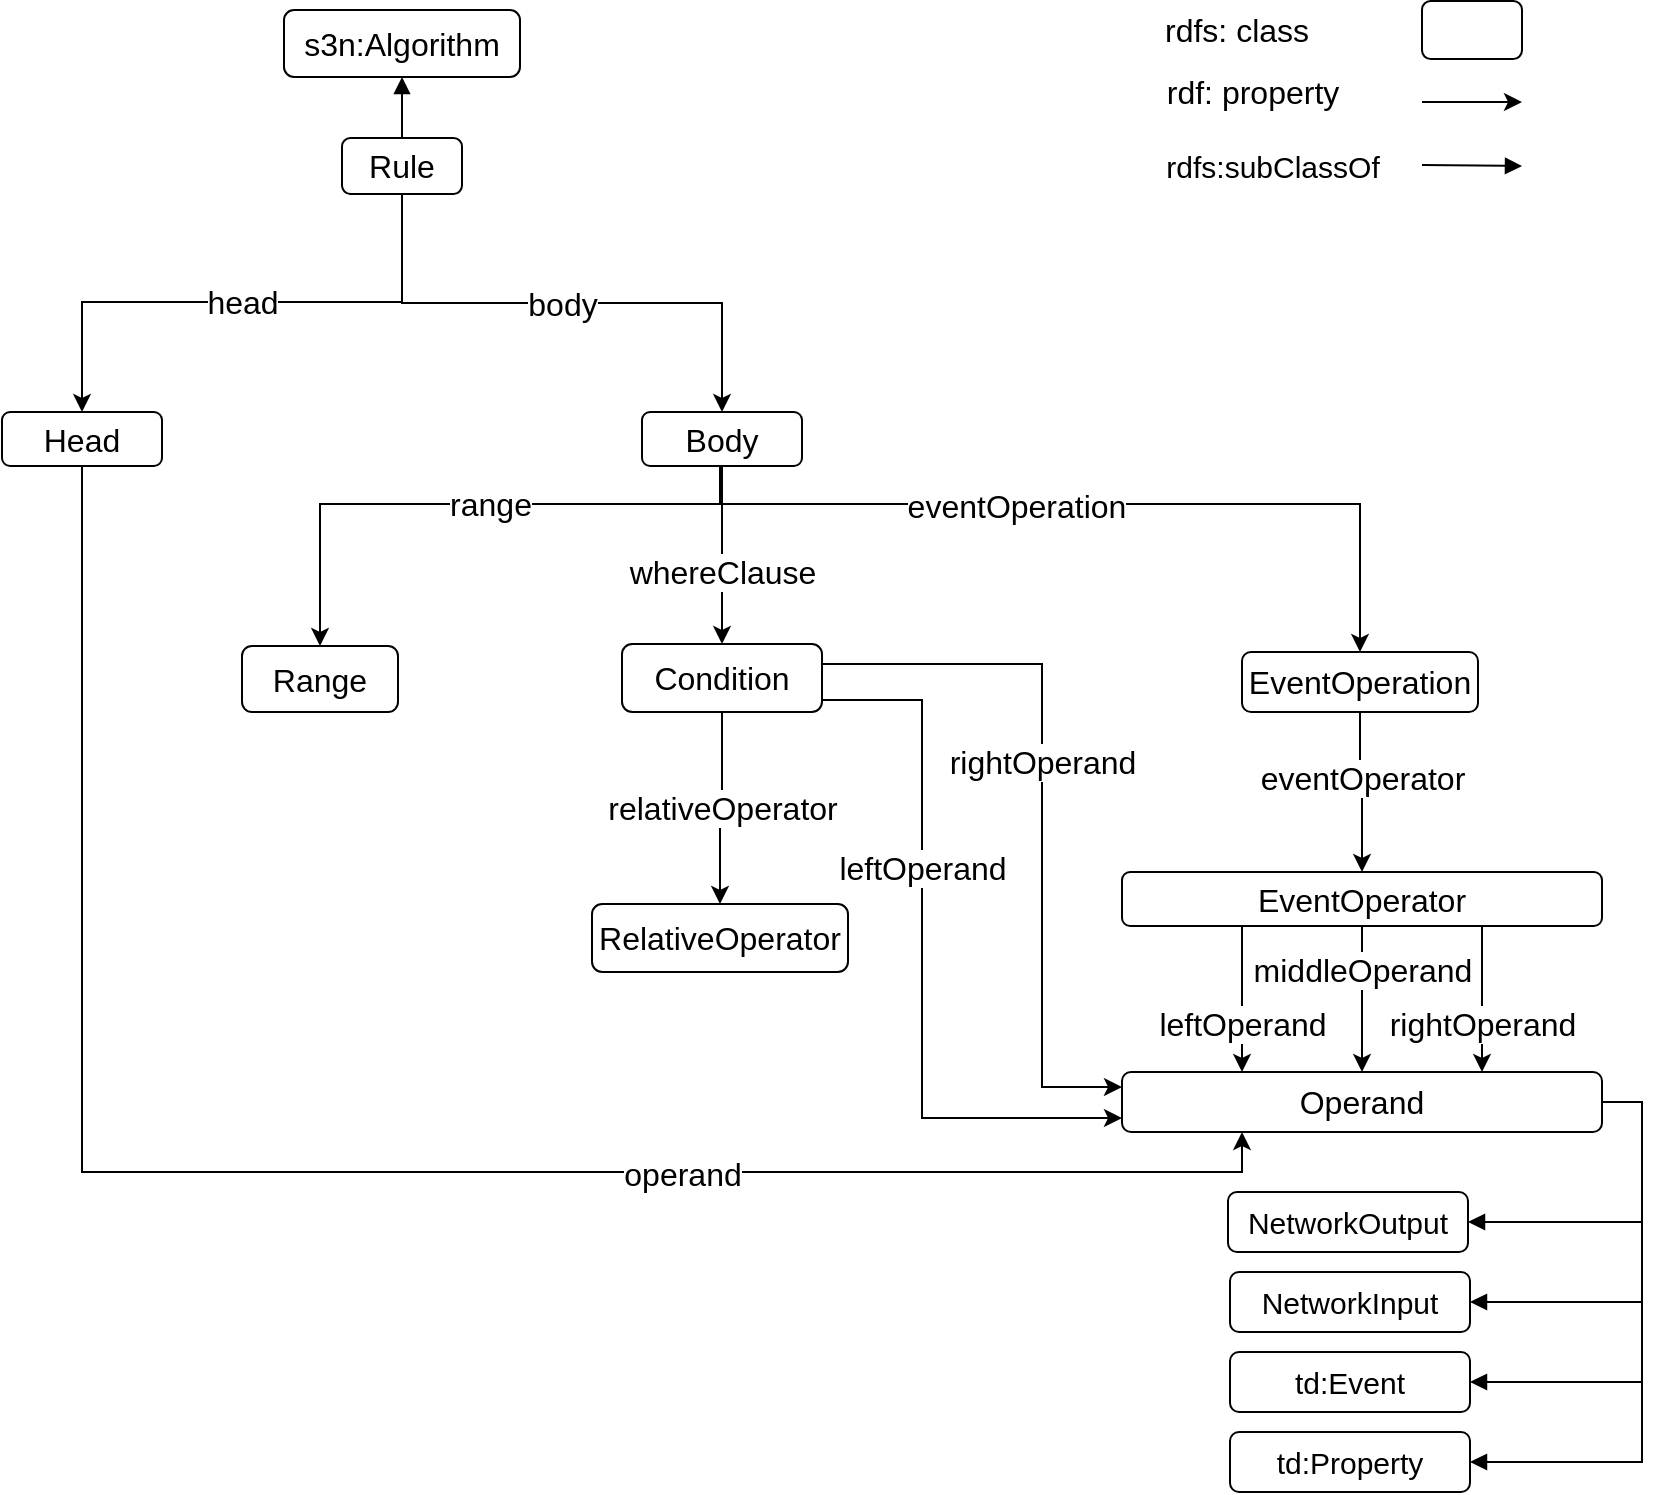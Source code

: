 <mxfile version="14.6.13" type="github">
  <diagram id="hXH0b08AQQ2d4b1TRlAv" name="Page-1">
    <mxGraphModel dx="1422" dy="791" grid="1" gridSize="10" guides="1" tooltips="1" connect="1" arrows="1" fold="1" page="1" pageScale="1" pageWidth="850" pageHeight="1100" math="0" shadow="0">
      <root>
        <mxCell id="0" />
        <mxCell id="1" parent="0" />
        <mxCell id="DkS0qUybiG9C6d9SKH95-21" value="&lt;div style=&quot;font-size: 16px;&quot;&gt;head&lt;/div&gt;" style="edgeStyle=orthogonalEdgeStyle;rounded=0;orthogonalLoop=1;jettySize=auto;html=1;exitX=0.5;exitY=1;exitDx=0;exitDy=0;entryX=0.5;entryY=0;entryDx=0;entryDy=0;fontSize=16;" parent="1" source="Xk2s04xOXf3aWBStU-uE-1" target="DkS0qUybiG9C6d9SKH95-1" edge="1">
          <mxGeometry relative="1" as="geometry">
            <Array as="points">
              <mxPoint x="213" y="175" />
              <mxPoint x="53" y="175" />
            </Array>
          </mxGeometry>
        </mxCell>
        <mxCell id="DkS0qUybiG9C6d9SKH95-59" value="body" style="edgeStyle=orthogonalEdgeStyle;rounded=0;orthogonalLoop=1;jettySize=auto;html=1;exitX=0.5;exitY=1;exitDx=0;exitDy=0;entryX=0.5;entryY=0;entryDx=0;entryDy=0;fontSize=16;" parent="1" source="Xk2s04xOXf3aWBStU-uE-1" target="DkS0qUybiG9C6d9SKH95-2" edge="1">
          <mxGeometry relative="1" as="geometry" />
        </mxCell>
        <mxCell id="DkS0qUybiG9C6d9SKH95-69" value="" style="edgeStyle=orthogonalEdgeStyle;rounded=0;orthogonalLoop=1;jettySize=auto;html=1;fontSize=16;endArrow=block;endFill=1;" parent="1" source="Xk2s04xOXf3aWBStU-uE-1" target="DkS0qUybiG9C6d9SKH95-67" edge="1">
          <mxGeometry relative="1" as="geometry" />
        </mxCell>
        <mxCell id="Xk2s04xOXf3aWBStU-uE-1" value="Rule" style="rounded=1;whiteSpace=wrap;html=1;fontSize=16;" parent="1" vertex="1">
          <mxGeometry x="183" y="93" width="60" height="28" as="geometry" />
        </mxCell>
        <mxCell id="DkS0qUybiG9C6d9SKH95-56" style="edgeStyle=orthogonalEdgeStyle;rounded=0;orthogonalLoop=1;jettySize=auto;html=1;exitX=0.5;exitY=1;exitDx=0;exitDy=0;entryX=0.25;entryY=1;entryDx=0;entryDy=0;fontSize=16;" parent="1" source="DkS0qUybiG9C6d9SKH95-1" target="DkS0qUybiG9C6d9SKH95-33" edge="1">
          <mxGeometry relative="1" as="geometry" />
        </mxCell>
        <mxCell id="DkS0qUybiG9C6d9SKH95-58" value="operand" style="edgeLabel;html=1;align=center;verticalAlign=middle;resizable=0;points=[];fontSize=16;" parent="DkS0qUybiG9C6d9SKH95-56" vertex="1" connectable="0">
          <mxGeometry x="0.369" y="-1" relative="1" as="geometry">
            <mxPoint as="offset" />
          </mxGeometry>
        </mxCell>
        <mxCell id="DkS0qUybiG9C6d9SKH95-1" value="Head" style="rounded=1;whiteSpace=wrap;html=1;fontSize=16;" parent="1" vertex="1">
          <mxGeometry x="13" y="230" width="80" height="27" as="geometry" />
        </mxCell>
        <mxCell id="DkS0qUybiG9C6d9SKH95-25" style="edgeStyle=orthogonalEdgeStyle;rounded=0;orthogonalLoop=1;jettySize=auto;html=1;exitX=0.5;exitY=1;exitDx=0;exitDy=0;fontSize=16;" parent="1" source="DkS0qUybiG9C6d9SKH95-2" target="DkS0qUybiG9C6d9SKH95-4" edge="1">
          <mxGeometry relative="1" as="geometry">
            <Array as="points">
              <mxPoint x="372" y="276" />
              <mxPoint x="692" y="276" />
            </Array>
          </mxGeometry>
        </mxCell>
        <mxCell id="DkS0qUybiG9C6d9SKH95-26" value="eventOperation" style="edgeLabel;html=1;align=center;verticalAlign=middle;resizable=0;points=[];fontSize=16;" parent="DkS0qUybiG9C6d9SKH95-25" vertex="1" connectable="0">
          <mxGeometry x="-0.579" y="-1" relative="1" as="geometry">
            <mxPoint x="81" as="offset" />
          </mxGeometry>
        </mxCell>
        <mxCell id="DkS0qUybiG9C6d9SKH95-39" value="whereClause" style="edgeStyle=orthogonalEdgeStyle;rounded=0;orthogonalLoop=1;jettySize=auto;html=1;exitX=0.5;exitY=1;exitDx=0;exitDy=0;entryX=0.5;entryY=0;entryDx=0;entryDy=0;fontSize=16;" parent="1" source="DkS0qUybiG9C6d9SKH95-2" target="DkS0qUybiG9C6d9SKH95-7" edge="1">
          <mxGeometry x="0.191" relative="1" as="geometry">
            <mxPoint as="offset" />
          </mxGeometry>
        </mxCell>
        <mxCell id="DkS0qUybiG9C6d9SKH95-49" style="edgeStyle=orthogonalEdgeStyle;rounded=0;orthogonalLoop=1;jettySize=auto;html=1;exitX=0.5;exitY=1;exitDx=0;exitDy=0;fontSize=16;entryX=0.5;entryY=0;entryDx=0;entryDy=0;" parent="1" source="DkS0qUybiG9C6d9SKH95-2" target="DkS0qUybiG9C6d9SKH95-8" edge="1">
          <mxGeometry relative="1" as="geometry">
            <Array as="points">
              <mxPoint x="372" y="276" />
              <mxPoint x="152" y="276" />
            </Array>
          </mxGeometry>
        </mxCell>
        <mxCell id="DkS0qUybiG9C6d9SKH95-50" value="range" style="edgeLabel;html=1;align=center;verticalAlign=middle;resizable=0;points=[];fontSize=16;" parent="DkS0qUybiG9C6d9SKH95-49" vertex="1" connectable="0">
          <mxGeometry x="0.184" y="3" relative="1" as="geometry">
            <mxPoint x="37" y="-3" as="offset" />
          </mxGeometry>
        </mxCell>
        <mxCell id="DkS0qUybiG9C6d9SKH95-2" value="Body" style="rounded=1;whiteSpace=wrap;html=1;fontSize=16;" parent="1" vertex="1">
          <mxGeometry x="333" y="230" width="80" height="27" as="geometry" />
        </mxCell>
        <mxCell id="DkS0qUybiG9C6d9SKH95-28" style="edgeStyle=orthogonalEdgeStyle;rounded=0;orthogonalLoop=1;jettySize=auto;html=1;exitX=0.5;exitY=1;exitDx=0;exitDy=0;entryX=0.5;entryY=0;entryDx=0;entryDy=0;fontSize=16;" parent="1" source="DkS0qUybiG9C6d9SKH95-4" target="DkS0qUybiG9C6d9SKH95-27" edge="1">
          <mxGeometry relative="1" as="geometry" />
        </mxCell>
        <mxCell id="DkS0qUybiG9C6d9SKH95-29" value="eventOperator" style="edgeLabel;html=1;align=center;verticalAlign=middle;resizable=0;points=[];fontSize=16;" parent="DkS0qUybiG9C6d9SKH95-28" vertex="1" connectable="0">
          <mxGeometry x="-0.19" y="-3" relative="1" as="geometry">
            <mxPoint x="4" as="offset" />
          </mxGeometry>
        </mxCell>
        <mxCell id="DkS0qUybiG9C6d9SKH95-4" value="&lt;font style=&quot;font-size: 16px;&quot;&gt;EventOperation&lt;/font&gt;" style="rounded=1;whiteSpace=wrap;html=1;fontSize=16;" parent="1" vertex="1">
          <mxGeometry x="633" y="350" width="118" height="30" as="geometry" />
        </mxCell>
        <mxCell id="DkS0qUybiG9C6d9SKH95-43" value="relativeOperator" style="edgeStyle=orthogonalEdgeStyle;rounded=0;orthogonalLoop=1;jettySize=auto;html=1;exitX=0.5;exitY=1;exitDx=0;exitDy=0;entryX=0.5;entryY=0;entryDx=0;entryDy=0;fontSize=16;" parent="1" source="DkS0qUybiG9C6d9SKH95-7" target="DkS0qUybiG9C6d9SKH95-32" edge="1">
          <mxGeometry relative="1" as="geometry" />
        </mxCell>
        <mxCell id="DkS0qUybiG9C6d9SKH95-61" value="leftOperand" style="edgeStyle=orthogonalEdgeStyle;rounded=0;orthogonalLoop=1;jettySize=auto;html=1;exitX=1;exitY=0.75;exitDx=0;exitDy=0;entryX=0;entryY=0.75;entryDx=0;entryDy=0;fontSize=16;" parent="1" source="DkS0qUybiG9C6d9SKH95-7" target="DkS0qUybiG9C6d9SKH95-33" edge="1">
          <mxGeometry x="-0.25" relative="1" as="geometry">
            <Array as="points">
              <mxPoint x="423" y="374" />
              <mxPoint x="473" y="374" />
              <mxPoint x="473" y="583" />
              <mxPoint x="573" y="583" />
            </Array>
            <mxPoint as="offset" />
            <mxPoint x="431" y="373.75" as="sourcePoint" />
            <mxPoint x="573" y="587.75" as="targetPoint" />
          </mxGeometry>
        </mxCell>
        <mxCell id="DkS0qUybiG9C6d9SKH95-62" value="rightOperand" style="edgeStyle=orthogonalEdgeStyle;rounded=0;orthogonalLoop=1;jettySize=auto;html=1;exitX=1;exitY=0.25;exitDx=0;exitDy=0;fontSize=16;entryX=0;entryY=0.25;entryDx=0;entryDy=0;" parent="1" source="DkS0qUybiG9C6d9SKH95-7" target="DkS0qUybiG9C6d9SKH95-33" edge="1">
          <mxGeometry x="-0.116" relative="1" as="geometry">
            <Array as="points">
              <mxPoint x="431" y="356" />
              <mxPoint x="533" y="356" />
              <mxPoint x="533" y="568" />
              <mxPoint x="573" y="568" />
            </Array>
            <mxPoint as="offset" />
            <mxPoint x="533" y="520" as="targetPoint" />
          </mxGeometry>
        </mxCell>
        <mxCell id="DkS0qUybiG9C6d9SKH95-7" value="Condition" style="rounded=1;whiteSpace=wrap;html=1;fontSize=16;" parent="1" vertex="1">
          <mxGeometry x="323" y="346" width="100" height="34" as="geometry" />
        </mxCell>
        <mxCell id="DkS0qUybiG9C6d9SKH95-8" value="Range" style="rounded=1;whiteSpace=wrap;html=1;fontSize=16;" parent="1" vertex="1">
          <mxGeometry x="133" y="347" width="78" height="33" as="geometry" />
        </mxCell>
        <mxCell id="DkS0qUybiG9C6d9SKH95-36" value="middleOperand" style="edgeStyle=orthogonalEdgeStyle;rounded=0;orthogonalLoop=1;jettySize=auto;html=1;exitX=0.5;exitY=1;exitDx=0;exitDy=0;entryX=0.5;entryY=0;entryDx=0;entryDy=0;fontSize=16;" parent="1" source="DkS0qUybiG9C6d9SKH95-27" target="DkS0qUybiG9C6d9SKH95-33" edge="1">
          <mxGeometry x="-0.397" relative="1" as="geometry">
            <mxPoint as="offset" />
          </mxGeometry>
        </mxCell>
        <mxCell id="DkS0qUybiG9C6d9SKH95-37" value="rightOperand" style="edgeStyle=orthogonalEdgeStyle;rounded=0;orthogonalLoop=1;jettySize=auto;html=1;exitX=0.75;exitY=1;exitDx=0;exitDy=0;entryX=0.75;entryY=0;entryDx=0;entryDy=0;fontSize=16;" parent="1" source="DkS0qUybiG9C6d9SKH95-27" target="DkS0qUybiG9C6d9SKH95-33" edge="1">
          <mxGeometry x="0.343" relative="1" as="geometry">
            <mxPoint as="offset" />
          </mxGeometry>
        </mxCell>
        <mxCell id="DkS0qUybiG9C6d9SKH95-38" value="leftOperand" style="edgeStyle=orthogonalEdgeStyle;rounded=0;orthogonalLoop=1;jettySize=auto;html=1;exitX=0.25;exitY=1;exitDx=0;exitDy=0;entryX=0.25;entryY=0;entryDx=0;entryDy=0;fontSize=16;" parent="1" source="DkS0qUybiG9C6d9SKH95-27" target="DkS0qUybiG9C6d9SKH95-33" edge="1">
          <mxGeometry x="0.343" relative="1" as="geometry">
            <Array as="points">
              <mxPoint x="633" y="487" />
              <mxPoint x="633" y="560" />
            </Array>
            <mxPoint as="offset" />
          </mxGeometry>
        </mxCell>
        <mxCell id="DkS0qUybiG9C6d9SKH95-27" value="EventOperator" style="rounded=1;whiteSpace=wrap;html=1;fontSize=16;" parent="1" vertex="1">
          <mxGeometry x="573" y="460" width="240" height="27" as="geometry" />
        </mxCell>
        <mxCell id="DkS0qUybiG9C6d9SKH95-32" value="RelativeOperator" style="rounded=1;whiteSpace=wrap;html=1;fontSize=16;" parent="1" vertex="1">
          <mxGeometry x="308" y="476" width="128" height="34" as="geometry" />
        </mxCell>
        <mxCell id="0NEytiDxtr_dVIwIbHbm-5" style="edgeStyle=orthogonalEdgeStyle;rounded=0;orthogonalLoop=1;jettySize=auto;html=1;exitX=1;exitY=0.5;exitDx=0;exitDy=0;entryX=1;entryY=0.5;entryDx=0;entryDy=0;endArrow=block;endFill=1;" edge="1" parent="1" source="DkS0qUybiG9C6d9SKH95-33" target="0NEytiDxtr_dVIwIbHbm-3">
          <mxGeometry relative="1" as="geometry" />
        </mxCell>
        <mxCell id="0NEytiDxtr_dVIwIbHbm-9" style="edgeStyle=orthogonalEdgeStyle;rounded=0;orthogonalLoop=1;jettySize=auto;html=1;exitX=1;exitY=0.5;exitDx=0;exitDy=0;entryX=1;entryY=0.5;entryDx=0;entryDy=0;endArrow=block;endFill=1;" edge="1" parent="1" source="DkS0qUybiG9C6d9SKH95-33" target="0NEytiDxtr_dVIwIbHbm-4">
          <mxGeometry relative="1" as="geometry" />
        </mxCell>
        <mxCell id="0NEytiDxtr_dVIwIbHbm-10" style="edgeStyle=orthogonalEdgeStyle;rounded=0;orthogonalLoop=1;jettySize=auto;html=1;exitX=1;exitY=0.5;exitDx=0;exitDy=0;entryX=1;entryY=0.5;entryDx=0;entryDy=0;endArrow=block;endFill=1;" edge="1" parent="1" source="DkS0qUybiG9C6d9SKH95-33" target="0NEytiDxtr_dVIwIbHbm-7">
          <mxGeometry relative="1" as="geometry" />
        </mxCell>
        <mxCell id="0NEytiDxtr_dVIwIbHbm-11" style="edgeStyle=orthogonalEdgeStyle;rounded=0;orthogonalLoop=1;jettySize=auto;html=1;exitX=1;exitY=0.5;exitDx=0;exitDy=0;entryX=1;entryY=0.5;entryDx=0;entryDy=0;endArrow=block;endFill=1;" edge="1" parent="1" source="DkS0qUybiG9C6d9SKH95-33" target="0NEytiDxtr_dVIwIbHbm-8">
          <mxGeometry relative="1" as="geometry" />
        </mxCell>
        <mxCell id="DkS0qUybiG9C6d9SKH95-33" value="&lt;font style=&quot;font-size: 16px;&quot;&gt;Operand&lt;/font&gt;" style="rounded=1;whiteSpace=wrap;html=1;fontSize=16;" parent="1" vertex="1">
          <mxGeometry x="573" y="560" width="240" height="30" as="geometry" />
        </mxCell>
        <mxCell id="DkS0qUybiG9C6d9SKH95-63" value="" style="rounded=1;whiteSpace=wrap;html=1;fontSize=16;" parent="1" vertex="1">
          <mxGeometry x="723" y="24.5" width="50" height="29" as="geometry" />
        </mxCell>
        <mxCell id="DkS0qUybiG9C6d9SKH95-64" value="rdfs: class" style="text;html=1;align=center;verticalAlign=middle;resizable=0;points=[];autosize=1;strokeColor=none;fontSize=16;" parent="1" vertex="1">
          <mxGeometry x="585" y="29" width="90" height="20" as="geometry" />
        </mxCell>
        <mxCell id="DkS0qUybiG9C6d9SKH95-65" value="rdf: property" style="text;html=1;align=center;verticalAlign=middle;resizable=0;points=[];autosize=1;strokeColor=none;fontSize=16;" parent="1" vertex="1">
          <mxGeometry x="588" y="60" width="100" height="20" as="geometry" />
        </mxCell>
        <mxCell id="DkS0qUybiG9C6d9SKH95-66" value="" style="endArrow=classic;html=1;fontSize=16;" parent="1" edge="1">
          <mxGeometry width="50" height="50" relative="1" as="geometry">
            <mxPoint x="723" y="75" as="sourcePoint" />
            <mxPoint x="773" y="75" as="targetPoint" />
          </mxGeometry>
        </mxCell>
        <mxCell id="DkS0qUybiG9C6d9SKH95-67" value="s3n:Algorithm" style="rounded=1;whiteSpace=wrap;html=1;fontSize=16;" parent="1" vertex="1">
          <mxGeometry x="154" y="29" width="118" height="33.5" as="geometry" />
        </mxCell>
        <mxCell id="DkS0qUybiG9C6d9SKH95-71" value="rdfs:subClassOf" style="text;html=1;align=center;verticalAlign=middle;resizable=0;points=[];autosize=1;strokeColor=none;fontSize=15;" parent="1" vertex="1">
          <mxGeometry x="588" y="97" width="120" height="20" as="geometry" />
        </mxCell>
        <mxCell id="DkS0qUybiG9C6d9SKH95-72" value="" style="endArrow=block;html=1;fontSize=16;endFill=1;" parent="1" edge="1">
          <mxGeometry width="50" height="50" relative="1" as="geometry">
            <mxPoint x="723" y="106.5" as="sourcePoint" />
            <mxPoint x="773" y="107" as="targetPoint" />
          </mxGeometry>
        </mxCell>
        <mxCell id="0NEytiDxtr_dVIwIbHbm-3" value="NetworkOutput" style="rounded=1;whiteSpace=wrap;html=1;fontSize=15;" vertex="1" parent="1">
          <mxGeometry x="626" y="620" width="120" height="30" as="geometry" />
        </mxCell>
        <mxCell id="0NEytiDxtr_dVIwIbHbm-4" value="NetworkInput" style="rounded=1;whiteSpace=wrap;html=1;fontSize=15;" vertex="1" parent="1">
          <mxGeometry x="627" y="660" width="120" height="30" as="geometry" />
        </mxCell>
        <mxCell id="0NEytiDxtr_dVIwIbHbm-7" value="td:Event" style="rounded=1;whiteSpace=wrap;html=1;fontSize=15;" vertex="1" parent="1">
          <mxGeometry x="627" y="700" width="120" height="30" as="geometry" />
        </mxCell>
        <mxCell id="0NEytiDxtr_dVIwIbHbm-8" value="td:Property" style="rounded=1;whiteSpace=wrap;html=1;fontSize=15;" vertex="1" parent="1">
          <mxGeometry x="627" y="740" width="120" height="30" as="geometry" />
        </mxCell>
      </root>
    </mxGraphModel>
  </diagram>
</mxfile>
